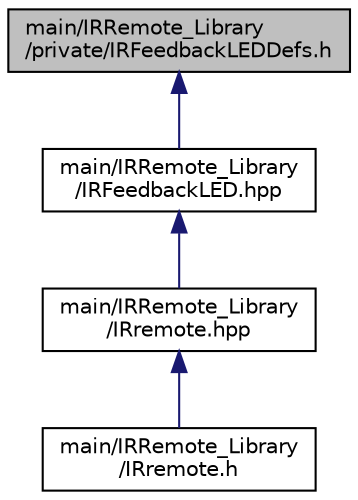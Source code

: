 digraph "main/IRRemote_Library/private/IRFeedbackLEDDefs.h"
{
 // LATEX_PDF_SIZE
  edge [fontname="Helvetica",fontsize="10",labelfontname="Helvetica",labelfontsize="10"];
  node [fontname="Helvetica",fontsize="10",shape=record];
  Node1 [label="main/IRRemote_Library\l/private/IRFeedbackLEDDefs.h",height=0.2,width=0.4,color="black", fillcolor="grey75", style="filled", fontcolor="black",tooltip="All feedback LED definitions are contained in this file."];
  Node1 -> Node2 [dir="back",color="midnightblue",fontsize="10",style="solid"];
  Node2 [label="main/IRRemote_Library\l/IRFeedbackLED.hpp",height=0.2,width=0.4,color="black", fillcolor="white", style="filled",URL="$_i_r_remote___library_2_i_r_feedback_l_e_d_8hpp.html",tooltip="All Feedback LED specific functions are contained in this file."];
  Node2 -> Node3 [dir="back",color="midnightblue",fontsize="10",style="solid"];
  Node3 [label="main/IRRemote_Library\l/IRremote.hpp",height=0.2,width=0.4,color="black", fillcolor="white", style="filled",URL="$_i_r_remote___library_2_i_rremote_8hpp.html",tooltip="Public API to the library."];
  Node3 -> Node4 [dir="back",color="midnightblue",fontsize="10",style="solid"];
  Node4 [label="main/IRRemote_Library\l/IRremote.h",height=0.2,width=0.4,color="black", fillcolor="white", style="filled",URL="$_i_r_remote___library_2_i_rremote_8h.html",tooltip="Stub for backward compatibility."];
}
